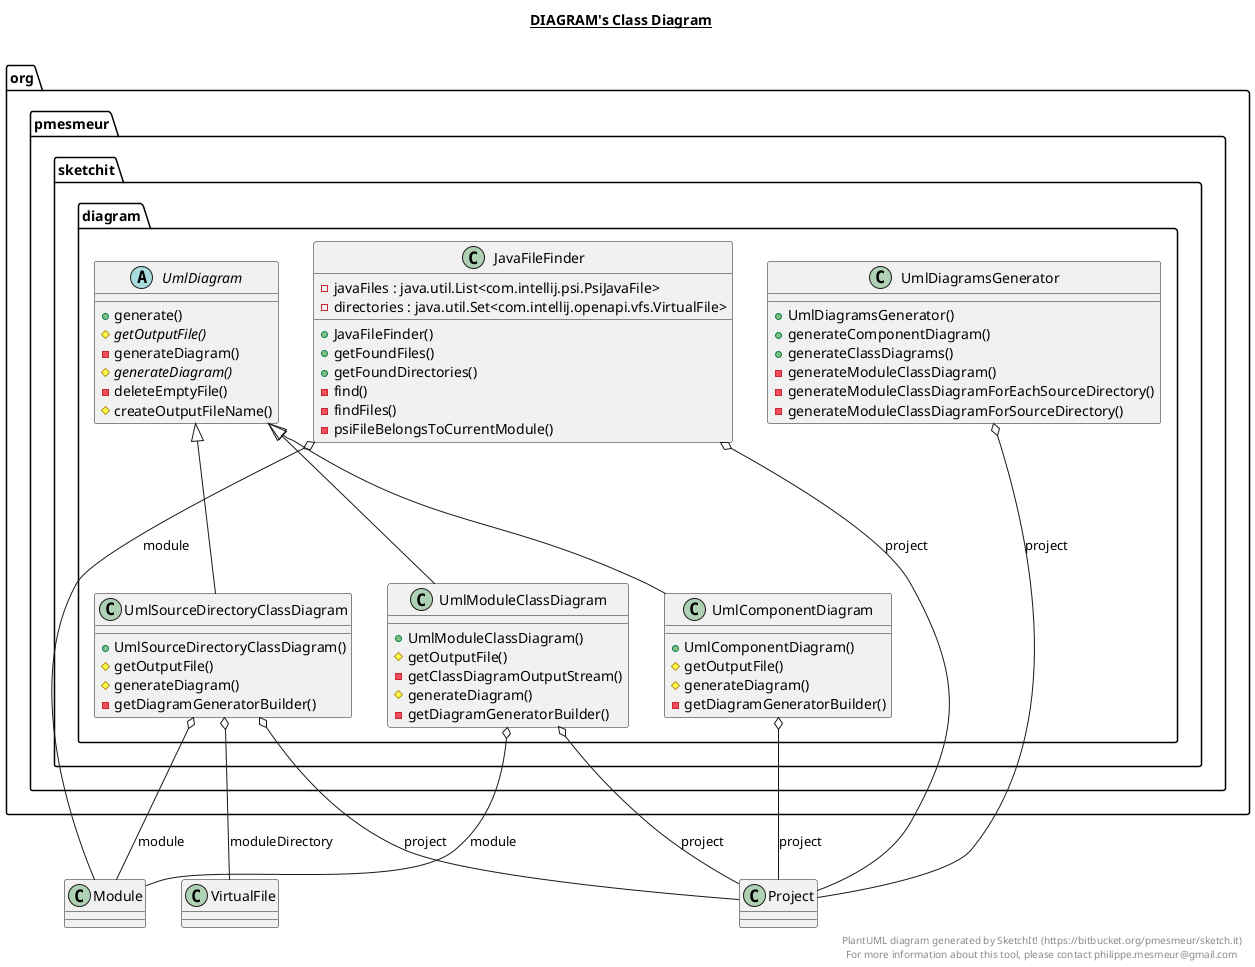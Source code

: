 @startuml

title __DIAGRAM's Class Diagram__\n

package org.pmesmeur.sketchit {
package org.pmesmeur.sketchit.diagram {
abstract class UmlDiagram {
  + generate()
  {abstract} # getOutputFile()
  - generateDiagram()
  {abstract} # generateDiagram()
  - deleteEmptyFile()
  # createOutputFileName()
}
}
}


package org.pmesmeur.sketchit {
package org.pmesmeur.sketchit.diagram {
class JavaFileFinder {
  - javaFiles : java.util.List<com.intellij.psi.PsiJavaFile>
  - directories : java.util.Set<com.intellij.openapi.vfs.VirtualFile>
  + JavaFileFinder()
  + getFoundFiles()
  + getFoundDirectories()
  - find()
  - findFiles()
  - psiFileBelongsToCurrentModule()
}
}
}


package org.pmesmeur.sketchit {
package org.pmesmeur.sketchit.diagram {
class UmlSourceDirectoryClassDiagram {
  + UmlSourceDirectoryClassDiagram()
  # getOutputFile()
  # generateDiagram()
  - getDiagramGeneratorBuilder()
}
}
}


package org.pmesmeur.sketchit {
package org.pmesmeur.sketchit.diagram {
class UmlComponentDiagram {
  + UmlComponentDiagram()
  # getOutputFile()
  # generateDiagram()
  - getDiagramGeneratorBuilder()
}
}
}


package org.pmesmeur.sketchit {
package org.pmesmeur.sketchit.diagram {
class UmlModuleClassDiagram {
  + UmlModuleClassDiagram()
  # getOutputFile()
  - getClassDiagramOutputStream()
  # generateDiagram()
  - getDiagramGeneratorBuilder()
}
}
}


package org.pmesmeur.sketchit {
package org.pmesmeur.sketchit.diagram {
class UmlDiagramsGenerator {
  + UmlDiagramsGenerator()
  + generateComponentDiagram()
  + generateClassDiagrams()
  - generateModuleClassDiagram()
  - generateModuleClassDiagramForEachSourceDirectory()
  - generateModuleClassDiagramForSourceDirectory()
}
}
}


JavaFileFinder o-- Project : project
JavaFileFinder o-- Module : module
UmlSourceDirectoryClassDiagram -up--|> UmlDiagram
UmlSourceDirectoryClassDiagram o-- Project : project
UmlSourceDirectoryClassDiagram o-- Module : module
UmlSourceDirectoryClassDiagram o-- VirtualFile : moduleDirectory
UmlComponentDiagram -up--|> UmlDiagram
UmlComponentDiagram o-- Project : project
UmlModuleClassDiagram -up--|> UmlDiagram
UmlModuleClassDiagram o-- Project : project
UmlModuleClassDiagram o-- Module : module
UmlDiagramsGenerator o-- Project : project

right footer
PlantUML diagram generated by SketchIt! (https://bitbucket.org/pmesmeur/sketch.it)
For more information about this tool, please contact philippe.mesmeur@gmail.com
endfooter

@enduml
